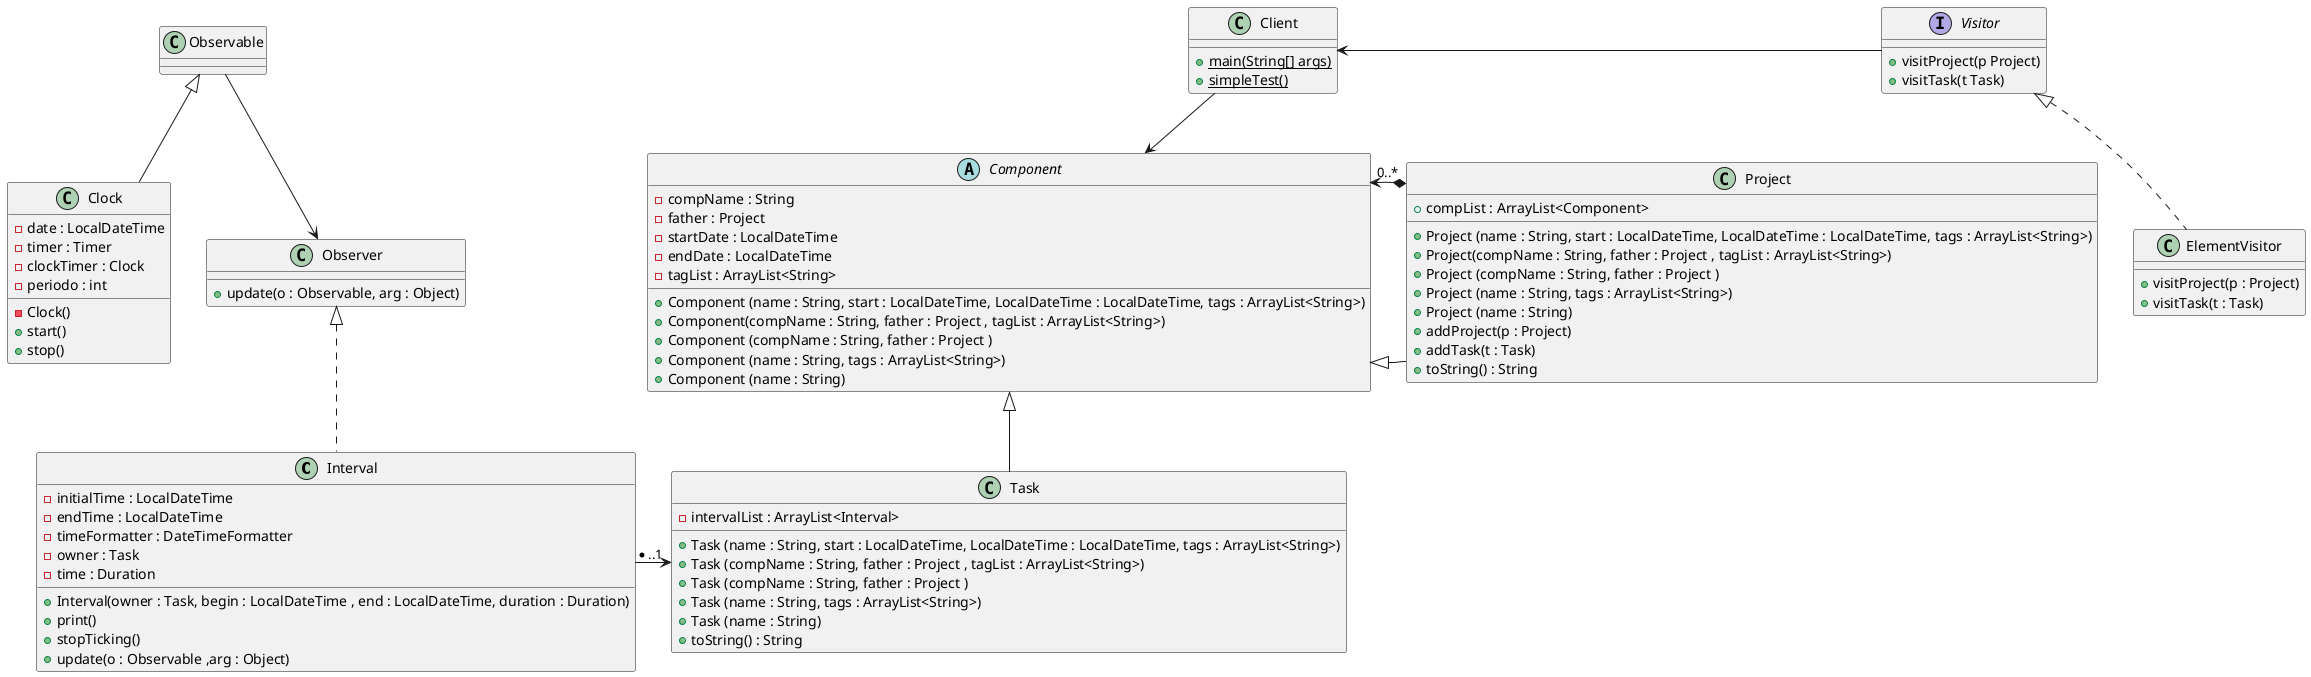 @startuml

class Interval{
- initialTime : LocalDateTime
- endTime : LocalDateTime
- timeFormatter : DateTimeFormatter
- owner : Task
- time : Duration
+ Interval(owner : Task, begin : LocalDateTime , end : LocalDateTime, duration : Duration)
+ print()
+ stopTicking()
+ update(o : Observable ,arg : Object)
}

class Client{
+ {static} main(String[] args)
+ {static} simpleTest()
}
class Clock extends Observable{
- date : LocalDateTime
- timer : Timer
- clockTimer : Clock
- periodo : int
- Clock()
+ start()
+ stop()
}

class ElementVisitor implements Visitor{
+ visitProject(p : Project)
+ visitTask(t : Task)
}

abstract class Component{
- compName : String
- father : Project
- startDate : LocalDateTime
- endDate : LocalDateTime
- tagList : ArrayList<String>
+ Component (name : String, start : LocalDateTime, LocalDateTime : LocalDateTime, tags : ArrayList<String>)
+ Component(compName : String, father : Project , tagList : ArrayList<String>)
+ Component (compName : String, father : Project )
+ Component (name : String, tags : ArrayList<String>)
+ Component (name : String)
}

class Project extends Component{
+ compList : ArrayList<Component>
+ Project (name : String, start : LocalDateTime, LocalDateTime : LocalDateTime, tags : ArrayList<String>)
+ Project(compName : String, father : Project , tagList : ArrayList<String>)
+ Project (compName : String, father : Project )
+ Project (name : String, tags : ArrayList<String>)
+ Project (name : String)
+ addProject(p : Project)
+ addTask(t : Task)
+ toString() : String
}

class Task extends Component{
- intervalList : ArrayList<Interval>
+ Task (name : String, start : LocalDateTime, LocalDateTime : LocalDateTime, tags : ArrayList<String>)
+ Task (compName : String, father : Project , tagList : ArrayList<String>)
+ Task (compName : String, father : Project )
+ Task (name : String, tags : ArrayList<String>)
+ Task (name : String)
+ toString() : String
}

interface Visitor{
+ visitProject(p Project)
+ visitTask(t Task)
}

class Observer{
+ update(o : Observable, arg : Object)
}

Project *-right-> "0..*" Component
Interval --right--> "*..1" Task
Observable --down> Observer
Interval ..up|> Observer
Client --> Component
Visitor --left> Client
@enduml